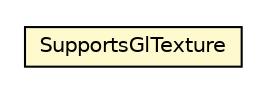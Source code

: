 #!/usr/local/bin/dot
#
# Class diagram 
# Generated by UMLGraph version 5.1 (http://www.umlgraph.org/)
#

digraph G {
	edge [fontname="Helvetica",fontsize=10,labelfontname="Helvetica",labelfontsize=10];
	node [fontname="Helvetica",fontsize=10,shape=plaintext];
	nodesep=0.25;
	ranksep=0.5;
	// org.androidtransfuse.model.manifest.SupportsGlTexture
	c26963 [label=<<table title="org.androidtransfuse.model.manifest.SupportsGlTexture" border="0" cellborder="1" cellspacing="0" cellpadding="2" port="p" bgcolor="lemonChiffon" href="./SupportsGlTexture.html">
		<tr><td><table border="0" cellspacing="0" cellpadding="1">
<tr><td align="center" balign="center"> SupportsGlTexture </td></tr>
		</table></td></tr>
		</table>>, fontname="Helvetica", fontcolor="black", fontsize=10.0];
}

